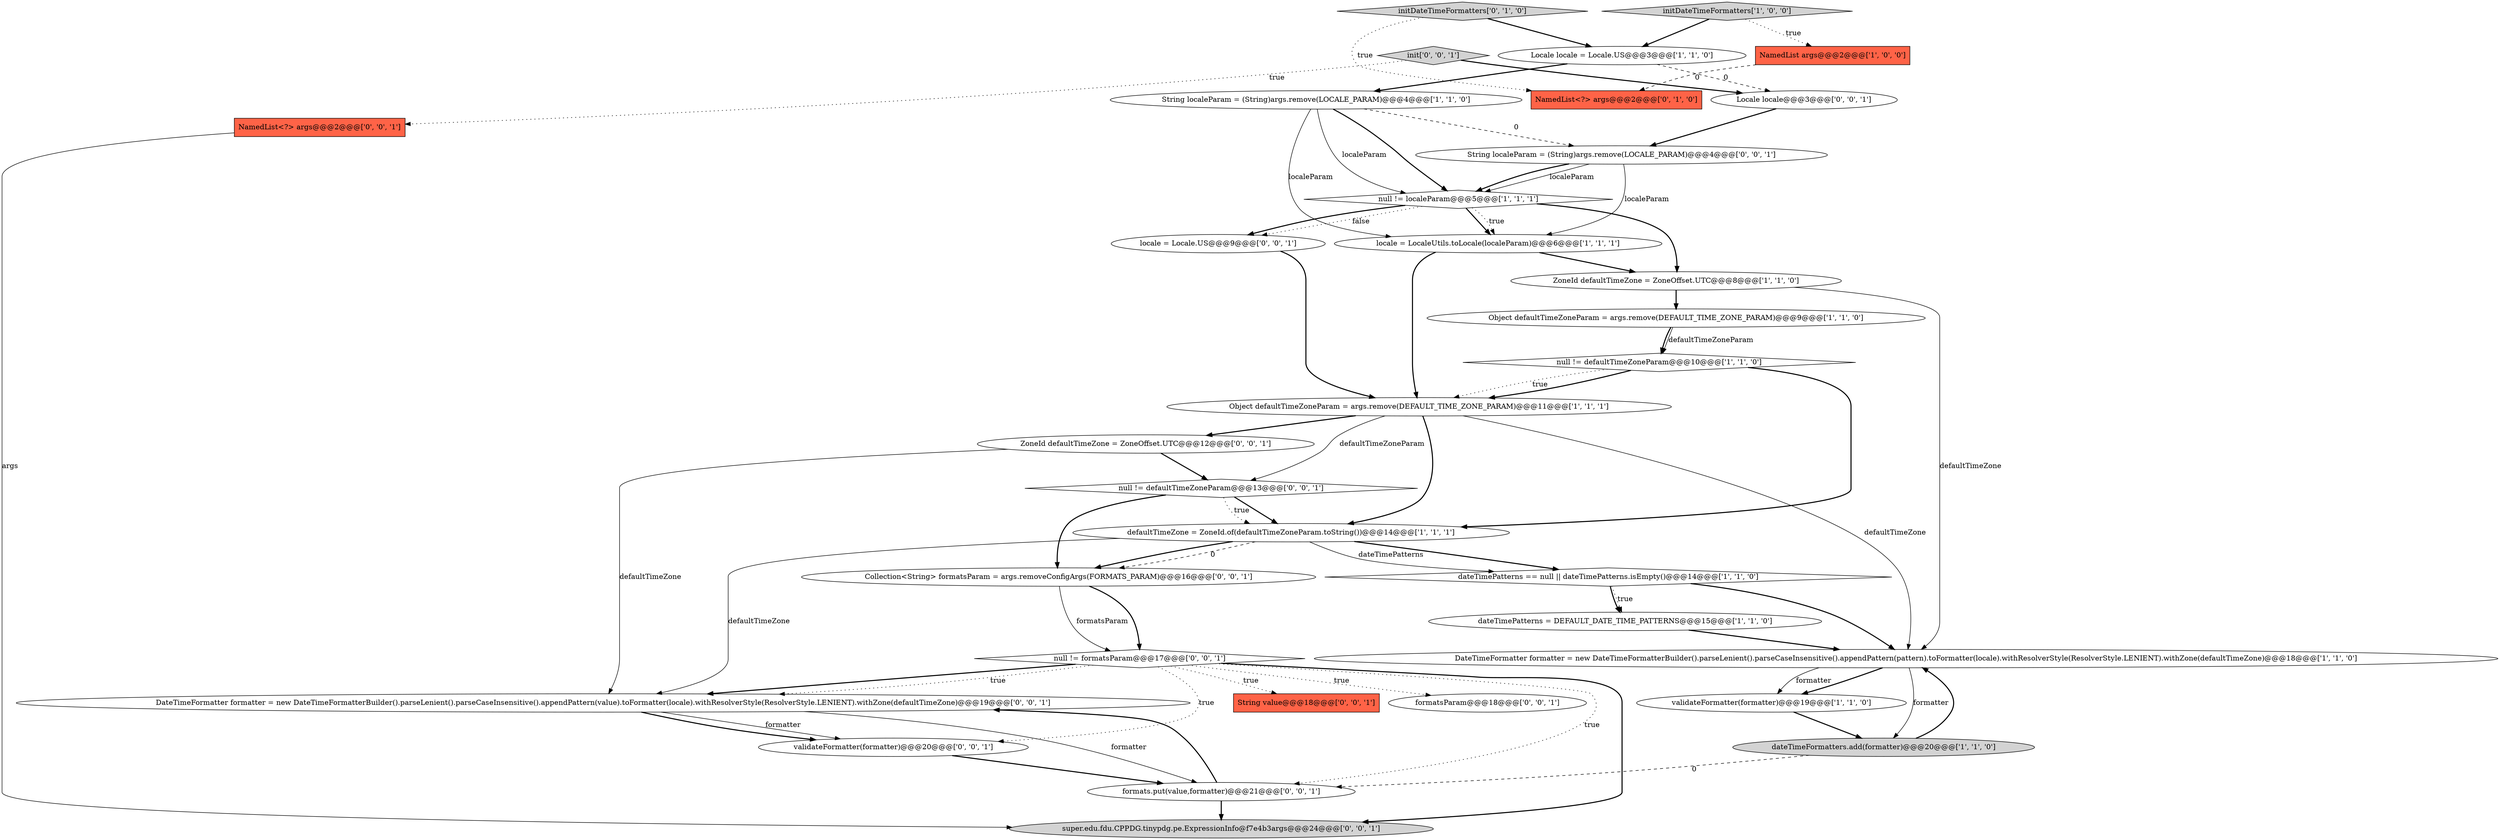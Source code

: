 digraph {
3 [style = filled, label = "Object defaultTimeZoneParam = args.remove(DEFAULT_TIME_ZONE_PARAM)@@@11@@@['1', '1', '1']", fillcolor = white, shape = ellipse image = "AAA0AAABBB1BBB"];
31 [style = filled, label = "ZoneId defaultTimeZone = ZoneOffset.UTC@@@12@@@['0', '0', '1']", fillcolor = white, shape = ellipse image = "AAA0AAABBB3BBB"];
9 [style = filled, label = "null != defaultTimeZoneParam@@@10@@@['1', '1', '0']", fillcolor = white, shape = diamond image = "AAA0AAABBB1BBB"];
20 [style = filled, label = "Collection<String> formatsParam = args.removeConfigArgs(FORMATS_PARAM)@@@16@@@['0', '0', '1']", fillcolor = white, shape = ellipse image = "AAA0AAABBB3BBB"];
17 [style = filled, label = "NamedList<?> args@@@2@@@['0', '1', '0']", fillcolor = tomato, shape = box image = "AAA1AAABBB2BBB"];
27 [style = filled, label = "null != formatsParam@@@17@@@['0', '0', '1']", fillcolor = white, shape = diamond image = "AAA0AAABBB3BBB"];
29 [style = filled, label = "String value@@@18@@@['0', '0', '1']", fillcolor = tomato, shape = box image = "AAA0AAABBB3BBB"];
25 [style = filled, label = "String localeParam = (String)args.remove(LOCALE_PARAM)@@@4@@@['0', '0', '1']", fillcolor = white, shape = ellipse image = "AAA0AAABBB3BBB"];
30 [style = filled, label = "Locale locale@@@3@@@['0', '0', '1']", fillcolor = white, shape = ellipse image = "AAA0AAABBB3BBB"];
23 [style = filled, label = "formatsParam@@@18@@@['0', '0', '1']", fillcolor = white, shape = ellipse image = "AAA0AAABBB3BBB"];
12 [style = filled, label = "dateTimeFormatters.add(formatter)@@@20@@@['1', '1', '0']", fillcolor = lightgray, shape = ellipse image = "AAA0AAABBB1BBB"];
15 [style = filled, label = "validateFormatter(formatter)@@@19@@@['1', '1', '0']", fillcolor = white, shape = ellipse image = "AAA0AAABBB1BBB"];
2 [style = filled, label = "Object defaultTimeZoneParam = args.remove(DEFAULT_TIME_ZONE_PARAM)@@@9@@@['1', '1', '0']", fillcolor = white, shape = ellipse image = "AAA0AAABBB1BBB"];
19 [style = filled, label = "DateTimeFormatter formatter = new DateTimeFormatterBuilder().parseLenient().parseCaseInsensitive().appendPattern(value).toFormatter(locale).withResolverStyle(ResolverStyle.LENIENT).withZone(defaultTimeZone)@@@19@@@['0', '0', '1']", fillcolor = white, shape = ellipse image = "AAA0AAABBB3BBB"];
4 [style = filled, label = "DateTimeFormatter formatter = new DateTimeFormatterBuilder().parseLenient().parseCaseInsensitive().appendPattern(pattern).toFormatter(locale).withResolverStyle(ResolverStyle.LENIENT).withZone(defaultTimeZone)@@@18@@@['1', '1', '0']", fillcolor = white, shape = ellipse image = "AAA0AAABBB1BBB"];
1 [style = filled, label = "Locale locale = Locale.US@@@3@@@['1', '1', '0']", fillcolor = white, shape = ellipse image = "AAA0AAABBB1BBB"];
21 [style = filled, label = "validateFormatter(formatter)@@@20@@@['0', '0', '1']", fillcolor = white, shape = ellipse image = "AAA0AAABBB3BBB"];
24 [style = filled, label = "formats.put(value,formatter)@@@21@@@['0', '0', '1']", fillcolor = white, shape = ellipse image = "AAA0AAABBB3BBB"];
16 [style = filled, label = "initDateTimeFormatters['0', '1', '0']", fillcolor = lightgray, shape = diamond image = "AAA0AAABBB2BBB"];
6 [style = filled, label = "defaultTimeZone = ZoneId.of(defaultTimeZoneParam.toString())@@@14@@@['1', '1', '1']", fillcolor = white, shape = ellipse image = "AAA0AAABBB1BBB"];
13 [style = filled, label = "NamedList args@@@2@@@['1', '0', '0']", fillcolor = tomato, shape = box image = "AAA1AAABBB1BBB"];
7 [style = filled, label = "null != localeParam@@@5@@@['1', '1', '1']", fillcolor = white, shape = diamond image = "AAA0AAABBB1BBB"];
18 [style = filled, label = "init['0', '0', '1']", fillcolor = lightgray, shape = diamond image = "AAA0AAABBB3BBB"];
0 [style = filled, label = "String localeParam = (String)args.remove(LOCALE_PARAM)@@@4@@@['1', '1', '0']", fillcolor = white, shape = ellipse image = "AAA0AAABBB1BBB"];
28 [style = filled, label = "locale = Locale.US@@@9@@@['0', '0', '1']", fillcolor = white, shape = ellipse image = "AAA0AAABBB3BBB"];
26 [style = filled, label = "null != defaultTimeZoneParam@@@13@@@['0', '0', '1']", fillcolor = white, shape = diamond image = "AAA0AAABBB3BBB"];
22 [style = filled, label = "super.edu.fdu.CPPDG.tinypdg.pe.ExpressionInfo@f7e4b3args@@@24@@@['0', '0', '1']", fillcolor = lightgray, shape = ellipse image = "AAA0AAABBB3BBB"];
5 [style = filled, label = "dateTimePatterns = DEFAULT_DATE_TIME_PATTERNS@@@15@@@['1', '1', '0']", fillcolor = white, shape = ellipse image = "AAA0AAABBB1BBB"];
32 [style = filled, label = "NamedList<?> args@@@2@@@['0', '0', '1']", fillcolor = tomato, shape = box image = "AAA0AAABBB3BBB"];
10 [style = filled, label = "ZoneId defaultTimeZone = ZoneOffset.UTC@@@8@@@['1', '1', '0']", fillcolor = white, shape = ellipse image = "AAA0AAABBB1BBB"];
8 [style = filled, label = "locale = LocaleUtils.toLocale(localeParam)@@@6@@@['1', '1', '1']", fillcolor = white, shape = ellipse image = "AAA0AAABBB1BBB"];
14 [style = filled, label = "dateTimePatterns == null || dateTimePatterns.isEmpty()@@@14@@@['1', '1', '0']", fillcolor = white, shape = diamond image = "AAA0AAABBB1BBB"];
11 [style = filled, label = "initDateTimeFormatters['1', '0', '0']", fillcolor = lightgray, shape = diamond image = "AAA0AAABBB1BBB"];
3->26 [style = solid, label="defaultTimeZoneParam"];
6->19 [style = solid, label="defaultTimeZone"];
25->7 [style = solid, label="localeParam"];
8->10 [style = bold, label=""];
3->4 [style = solid, label="defaultTimeZone"];
24->19 [style = bold, label=""];
7->28 [style = dotted, label="false"];
7->10 [style = bold, label=""];
11->1 [style = bold, label=""];
3->31 [style = bold, label=""];
6->20 [style = dashed, label="0"];
1->30 [style = dashed, label="0"];
10->4 [style = solid, label="defaultTimeZone"];
16->17 [style = dotted, label="true"];
4->15 [style = bold, label=""];
14->5 [style = bold, label=""];
8->3 [style = bold, label=""];
18->30 [style = bold, label=""];
25->8 [style = solid, label="localeParam"];
3->6 [style = bold, label=""];
30->25 [style = bold, label=""];
27->23 [style = dotted, label="true"];
13->17 [style = dashed, label="0"];
21->24 [style = bold, label=""];
1->0 [style = bold, label=""];
2->9 [style = bold, label=""];
11->13 [style = dotted, label="true"];
27->21 [style = dotted, label="true"];
27->24 [style = dotted, label="true"];
26->6 [style = bold, label=""];
7->8 [style = bold, label=""];
25->7 [style = bold, label=""];
27->22 [style = bold, label=""];
24->22 [style = bold, label=""];
27->19 [style = dotted, label="true"];
18->32 [style = dotted, label="true"];
20->27 [style = solid, label="formatsParam"];
19->21 [style = solid, label="formatter"];
32->22 [style = solid, label="args"];
9->6 [style = bold, label=""];
2->9 [style = solid, label="defaultTimeZoneParam"];
0->7 [style = bold, label=""];
20->27 [style = bold, label=""];
4->12 [style = solid, label="formatter"];
6->14 [style = bold, label=""];
6->20 [style = bold, label=""];
31->19 [style = solid, label="defaultTimeZone"];
0->8 [style = solid, label="localeParam"];
31->26 [style = bold, label=""];
14->5 [style = dotted, label="true"];
0->25 [style = dashed, label="0"];
7->28 [style = bold, label=""];
12->4 [style = bold, label=""];
16->1 [style = bold, label=""];
6->14 [style = solid, label="dateTimePatterns"];
19->24 [style = solid, label="formatter"];
27->29 [style = dotted, label="true"];
12->24 [style = dashed, label="0"];
5->4 [style = bold, label=""];
9->3 [style = bold, label=""];
26->6 [style = dotted, label="true"];
10->2 [style = bold, label=""];
15->12 [style = bold, label=""];
27->19 [style = bold, label=""];
28->3 [style = bold, label=""];
0->7 [style = solid, label="localeParam"];
7->8 [style = dotted, label="true"];
4->15 [style = solid, label="formatter"];
9->3 [style = dotted, label="true"];
26->20 [style = bold, label=""];
14->4 [style = bold, label=""];
19->21 [style = bold, label=""];
}
